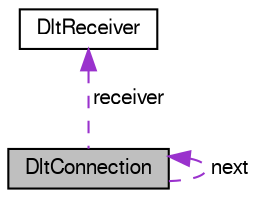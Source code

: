 digraph "DltConnection"
{
  edge [fontname="FreeSans",fontsize="10",labelfontname="FreeSans",labelfontsize="10"];
  node [fontname="FreeSans",fontsize="10",shape=record];
  Node1 [label="DltConnection",height=0.2,width=0.4,color="black", fillcolor="grey75", style="filled", fontcolor="black"];
  Node1 -> Node1 [dir="back",color="darkorchid3",fontsize="10",style="dashed",label=" next" ,fontname="FreeSans"];
  Node2 -> Node1 [dir="back",color="darkorchid3",fontsize="10",style="dashed",label=" receiver" ,fontname="FreeSans"];
  Node2 [label="DltReceiver",height=0.2,width=0.4,color="black", fillcolor="white", style="filled",URL="$struct_dlt_receiver.html"];
}
